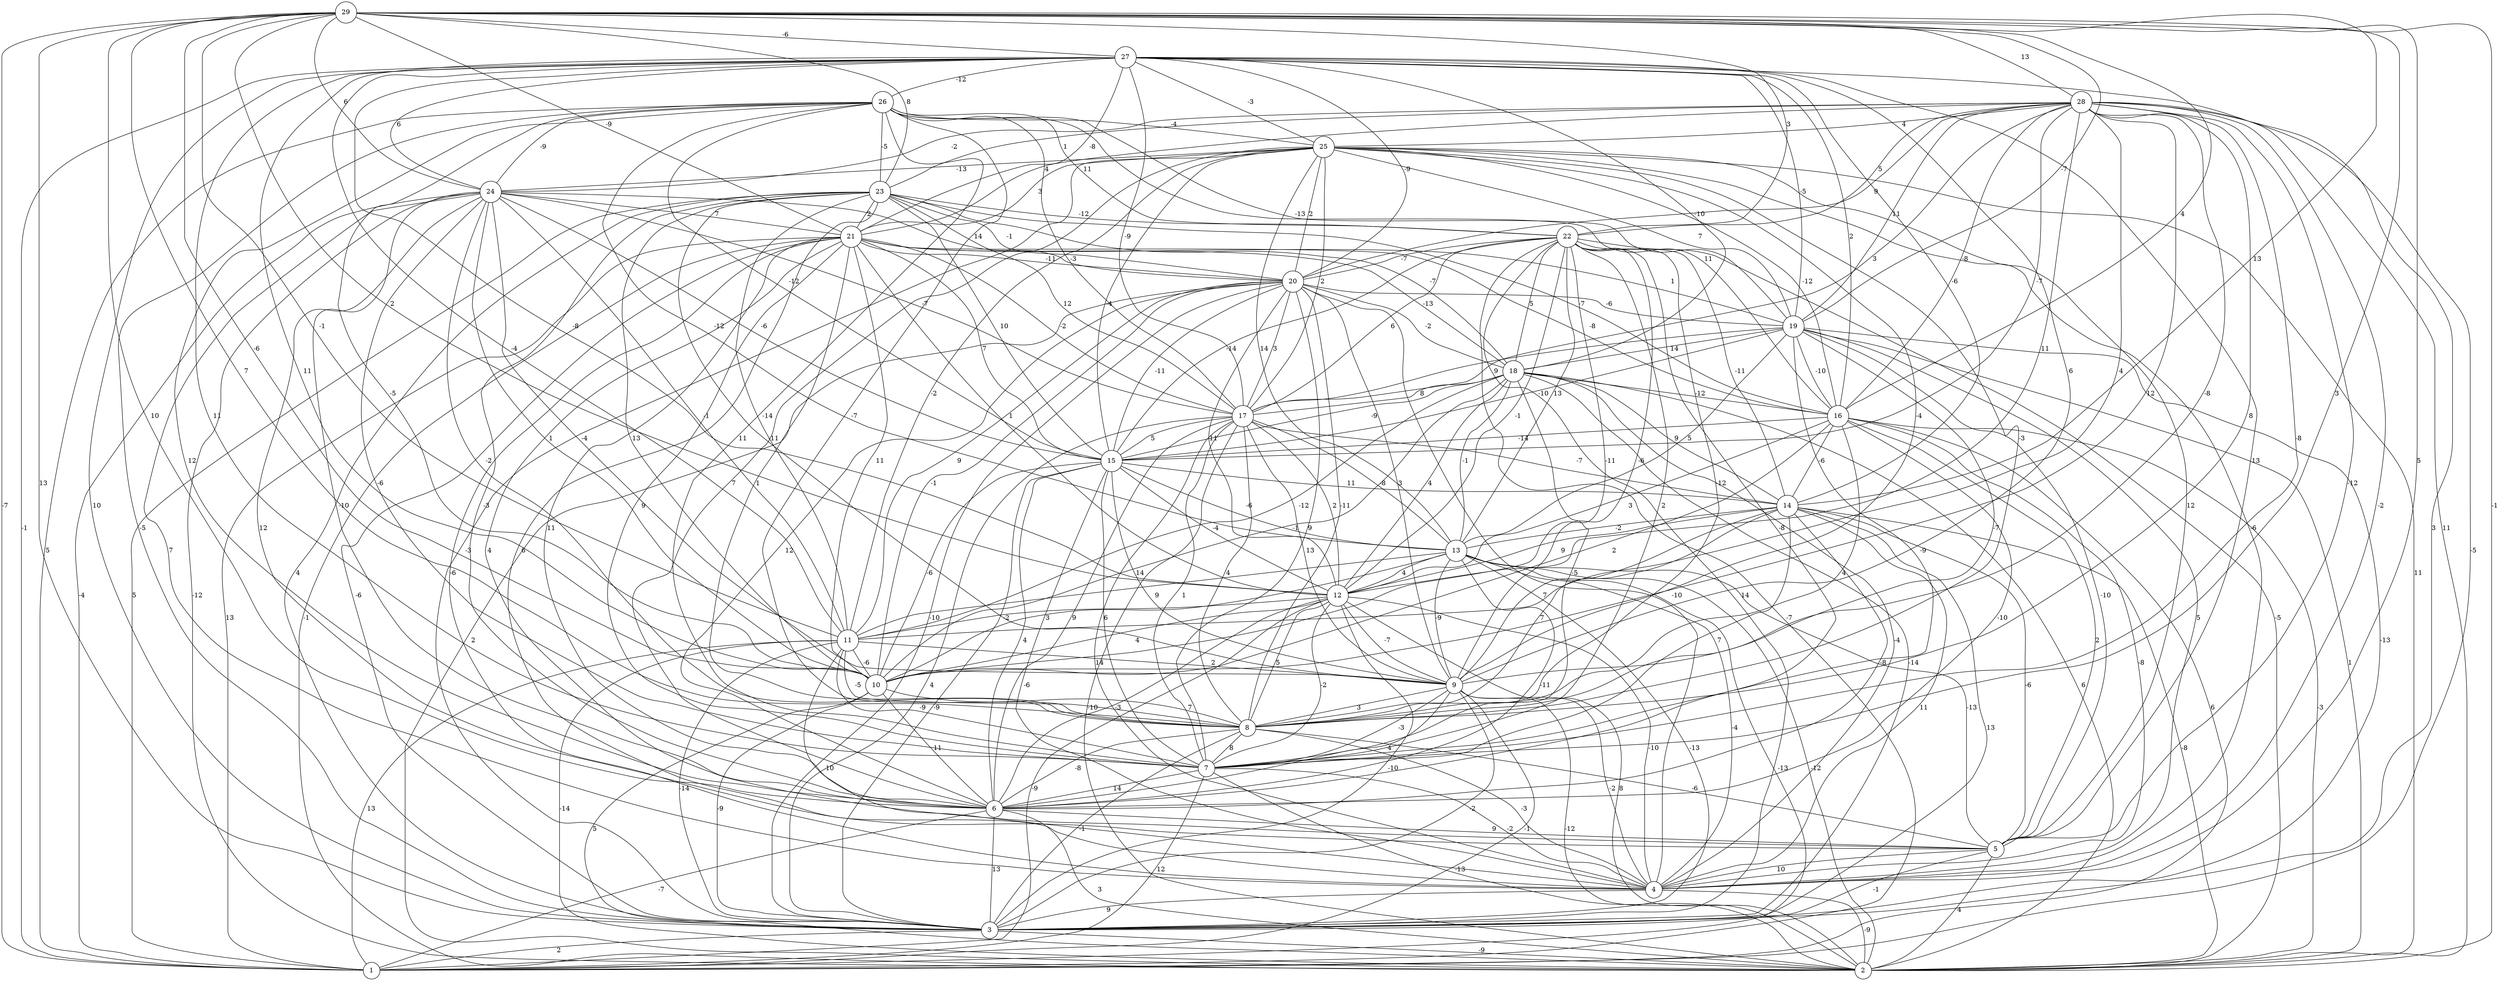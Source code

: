 graph { 
	 fontname="Helvetica,Arial,sans-serif" 
	 node [shape = circle]; 
	 29 -- 1 [label = "-7"];
	 29 -- 2 [label = "-1"];
	 29 -- 3 [label = "13"];
	 29 -- 4 [label = "5"];
	 29 -- 6 [label = "10"];
	 29 -- 7 [label = "3"];
	 29 -- 8 [label = "7"];
	 29 -- 10 [label = "-6"];
	 29 -- 11 [label = "-1"];
	 29 -- 12 [label = "2"];
	 29 -- 14 [label = "13"];
	 29 -- 16 [label = "4"];
	 29 -- 19 [label = "-7"];
	 29 -- 21 [label = "-9"];
	 29 -- 22 [label = "3"];
	 29 -- 23 [label = "8"];
	 29 -- 24 [label = "6"];
	 29 -- 27 [label = "-6"];
	 29 -- 28 [label = "13"];
	 28 -- 1 [label = "-5"];
	 28 -- 3 [label = "3"];
	 28 -- 4 [label = "-2"];
	 28 -- 5 [label = "-12"];
	 28 -- 7 [label = "-8"];
	 28 -- 8 [label = "8"];
	 28 -- 9 [label = "-8"];
	 28 -- 10 [label = "12"];
	 28 -- 11 [label = "4"];
	 28 -- 12 [label = "11"];
	 28 -- 15 [label = "-7"];
	 28 -- 16 [label = "-8"];
	 28 -- 17 [label = "3"];
	 28 -- 19 [label = "11"];
	 28 -- 20 [label = "9"];
	 28 -- 21 [label = "4"];
	 28 -- 22 [label = "5"];
	 28 -- 23 [label = "1"];
	 28 -- 24 [label = "-2"];
	 28 -- 25 [label = "4"];
	 27 -- 1 [label = "-1"];
	 27 -- 2 [label = "11"];
	 27 -- 3 [label = "10"];
	 27 -- 5 [label = "13"];
	 27 -- 7 [label = "11"];
	 27 -- 9 [label = "6"];
	 27 -- 10 [label = "11"];
	 27 -- 11 [label = "-4"];
	 27 -- 12 [label = "-8"];
	 27 -- 14 [label = "-6"];
	 27 -- 16 [label = "2"];
	 27 -- 17 [label = "-9"];
	 27 -- 18 [label = "-10"];
	 27 -- 19 [label = "-5"];
	 27 -- 20 [label = "-9"];
	 27 -- 21 [label = "-8"];
	 27 -- 24 [label = "6"];
	 27 -- 25 [label = "-3"];
	 27 -- 26 [label = "-12"];
	 26 -- 1 [label = "5"];
	 26 -- 3 [label = "-5"];
	 26 -- 6 [label = "12"];
	 26 -- 7 [label = "11"];
	 26 -- 8 [label = "-7"];
	 26 -- 10 [label = "-5"];
	 26 -- 13 [label = "-12"];
	 26 -- 15 [label = "-12"];
	 26 -- 16 [label = "11"];
	 26 -- 17 [label = "-3"];
	 26 -- 19 [label = "-13"];
	 26 -- 22 [label = "11"];
	 26 -- 23 [label = "-5"];
	 26 -- 24 [label = "-9"];
	 26 -- 25 [label = "-4"];
	 25 -- 2 [label = "11"];
	 25 -- 3 [label = "-3"];
	 25 -- 4 [label = "-6"];
	 25 -- 5 [label = "12"];
	 25 -- 6 [label = "7"];
	 25 -- 8 [label = "-3"];
	 25 -- 9 [label = "-4"];
	 25 -- 11 [label = "-2"];
	 25 -- 13 [label = "14"];
	 25 -- 15 [label = "-4"];
	 25 -- 16 [label = "-12"];
	 25 -- 17 [label = "2"];
	 25 -- 19 [label = "7"];
	 25 -- 20 [label = "2"];
	 25 -- 21 [label = "3"];
	 25 -- 24 [label = "-13"];
	 24 -- 1 [label = "-4"];
	 24 -- 2 [label = "-12"];
	 24 -- 4 [label = "7"];
	 24 -- 5 [label = "12"];
	 24 -- 6 [label = "-10"];
	 24 -- 7 [label = "-6"];
	 24 -- 8 [label = "-2"];
	 24 -- 9 [label = "-4"];
	 24 -- 10 [label = "1"];
	 24 -- 11 [label = "-1"];
	 24 -- 15 [label = "-6"];
	 24 -- 17 [label = "-7"];
	 24 -- 20 [label = "14"];
	 24 -- 21 [label = "7"];
	 23 -- 1 [label = "5"];
	 23 -- 3 [label = "4"];
	 23 -- 4 [label = "6"];
	 23 -- 6 [label = "-3"];
	 23 -- 9 [label = "-11"];
	 23 -- 10 [label = "13"];
	 23 -- 11 [label = "-14"];
	 23 -- 15 [label = "10"];
	 23 -- 16 [label = "-7"];
	 23 -- 17 [label = "12"];
	 23 -- 18 [label = "-7"];
	 23 -- 20 [label = "-1"];
	 23 -- 21 [label = "2"];
	 23 -- 22 [label = "-12"];
	 22 -- 1 [label = "-7"];
	 22 -- 2 [label = "-5"];
	 22 -- 3 [label = "14"];
	 22 -- 6 [label = "-8"];
	 22 -- 7 [label = "2"];
	 22 -- 8 [label = "-12"];
	 22 -- 9 [label = "-6"];
	 22 -- 10 [label = "-11"];
	 22 -- 12 [label = "-1"];
	 22 -- 13 [label = "13"];
	 22 -- 14 [label = "-11"];
	 22 -- 15 [label = "-14"];
	 22 -- 17 [label = "6"];
	 22 -- 18 [label = "5"];
	 22 -- 20 [label = "-7"];
	 21 -- 1 [label = "13"];
	 21 -- 2 [label = "-1"];
	 21 -- 3 [label = "-6"];
	 21 -- 4 [label = "-6"];
	 21 -- 5 [label = "4"];
	 21 -- 6 [label = "11"];
	 21 -- 7 [label = "9"];
	 21 -- 8 [label = "1"];
	 21 -- 10 [label = "11"];
	 21 -- 12 [label = "1"];
	 21 -- 15 [label = "7"];
	 21 -- 16 [label = "-8"];
	 21 -- 17 [label = "-2"];
	 21 -- 18 [label = "-13"];
	 21 -- 19 [label = "1"];
	 21 -- 20 [label = "-11"];
	 20 -- 2 [label = "2"];
	 20 -- 3 [label = "-10"];
	 20 -- 4 [label = "-10"];
	 20 -- 6 [label = "12"];
	 20 -- 7 [label = "9"];
	 20 -- 8 [label = "-11"];
	 20 -- 9 [label = "3"];
	 20 -- 10 [label = "-1"];
	 20 -- 11 [label = "9"];
	 20 -- 12 [label = "11"];
	 20 -- 15 [label = "-11"];
	 20 -- 17 [label = "3"];
	 20 -- 18 [label = "-2"];
	 20 -- 19 [label = "-6"];
	 19 -- 2 [label = "1"];
	 19 -- 3 [label = "-13"];
	 19 -- 4 [label = "5"];
	 19 -- 5 [label = "-10"];
	 19 -- 7 [label = "-9"];
	 19 -- 8 [label = "-7"];
	 19 -- 13 [label = "5"];
	 19 -- 15 [label = "-10"];
	 19 -- 16 [label = "-10"];
	 19 -- 17 [label = "9"];
	 19 -- 18 [label = "14"];
	 18 -- 2 [label = "6"];
	 18 -- 3 [label = "-14"];
	 18 -- 4 [label = "-4"];
	 18 -- 7 [label = "-5"];
	 18 -- 10 [label = "-1"];
	 18 -- 11 [label = "-12"];
	 18 -- 12 [label = "4"];
	 18 -- 13 [label = "-1"];
	 18 -- 14 [label = "9"];
	 18 -- 15 [label = "-9"];
	 18 -- 16 [label = "-12"];
	 18 -- 17 [label = "8"];
	 17 -- 2 [label = "-10"];
	 17 -- 3 [label = "4"];
	 17 -- 4 [label = "14"];
	 17 -- 6 [label = "9"];
	 17 -- 7 [label = "1"];
	 17 -- 8 [label = "4"];
	 17 -- 9 [label = "13"];
	 17 -- 12 [label = "2"];
	 17 -- 13 [label = "-8"];
	 17 -- 14 [label = "-7"];
	 17 -- 15 [label = "5"];
	 16 -- 1 [label = "6"];
	 16 -- 2 [label = "-3"];
	 16 -- 4 [label = "-8"];
	 16 -- 5 [label = "2"];
	 16 -- 6 [label = "-10"];
	 16 -- 8 [label = "4"];
	 16 -- 10 [label = "2"];
	 16 -- 12 [label = "3"];
	 16 -- 14 [label = "-6"];
	 16 -- 15 [label = "-14"];
	 15 -- 3 [label = "-9"];
	 15 -- 4 [label = "-6"];
	 15 -- 6 [label = "4"];
	 15 -- 7 [label = "6"];
	 15 -- 9 [label = "14"];
	 15 -- 10 [label = "-6"];
	 15 -- 12 [label = "-4"];
	 15 -- 13 [label = "-6"];
	 15 -- 14 [label = "11"];
	 14 -- 2 [label = "-8"];
	 14 -- 3 [label = "13"];
	 14 -- 4 [label = "11"];
	 14 -- 5 [label = "-6"];
	 14 -- 6 [label = "-8"];
	 14 -- 7 [label = "7"];
	 14 -- 8 [label = "7"];
	 14 -- 9 [label = "7"];
	 14 -- 12 [label = "9"];
	 14 -- 13 [label = "-2"];
	 13 -- 1 [label = "-13"];
	 13 -- 2 [label = "-12"];
	 13 -- 3 [label = "-13"];
	 13 -- 4 [label = "-4"];
	 13 -- 5 [label = "-13"];
	 13 -- 6 [label = "-11"];
	 13 -- 9 [label = "-9"];
	 13 -- 10 [label = "3"];
	 13 -- 11 [label = "9"];
	 13 -- 12 [label = "4"];
	 12 -- 1 [label = "-9"];
	 12 -- 2 [label = "8"];
	 12 -- 3 [label = "-10"];
	 12 -- 4 [label = "-10"];
	 12 -- 6 [label = "-3"];
	 12 -- 7 [label = "-2"];
	 12 -- 8 [label = "5"];
	 12 -- 9 [label = "-7"];
	 12 -- 10 [label = "4"];
	 12 -- 11 [label = "-2"];
	 11 -- 1 [label = "13"];
	 11 -- 2 [label = "-14"];
	 11 -- 3 [label = "-14"];
	 11 -- 4 [label = "10"];
	 11 -- 7 [label = "-9"];
	 11 -- 8 [label = "-5"];
	 11 -- 9 [label = "2"];
	 11 -- 10 [label = "-6"];
	 10 -- 2 [label = "5"];
	 10 -- 3 [label = "-9"];
	 10 -- 6 [label = "11"];
	 10 -- 8 [label = "7"];
	 9 -- 1 [label = "-1"];
	 9 -- 2 [label = "-12"];
	 9 -- 3 [label = "-2"];
	 9 -- 4 [label = "-2"];
	 9 -- 6 [label = "4"];
	 9 -- 7 [label = "-3"];
	 9 -- 8 [label = "3"];
	 8 -- 3 [label = "-1"];
	 8 -- 4 [label = "-3"];
	 8 -- 5 [label = "-6"];
	 8 -- 6 [label = "-8"];
	 8 -- 7 [label = "8"];
	 7 -- 1 [label = "12"];
	 7 -- 2 [label = "-13"];
	 7 -- 4 [label = "-2"];
	 7 -- 6 [label = "14"];
	 6 -- 1 [label = "-7"];
	 6 -- 2 [label = "3"];
	 6 -- 3 [label = "13"];
	 6 -- 5 [label = "9"];
	 5 -- 2 [label = "4"];
	 5 -- 3 [label = "-1"];
	 5 -- 4 [label = "10"];
	 4 -- 2 [label = "-9"];
	 4 -- 3 [label = "9"];
	 3 -- 1 [label = "2"];
	 3 -- 2 [label = "-9"];
	 1;
	 2;
	 3;
	 4;
	 5;
	 6;
	 7;
	 8;
	 9;
	 10;
	 11;
	 12;
	 13;
	 14;
	 15;
	 16;
	 17;
	 18;
	 19;
	 20;
	 21;
	 22;
	 23;
	 24;
	 25;
	 26;
	 27;
	 28;
	 29;
}
